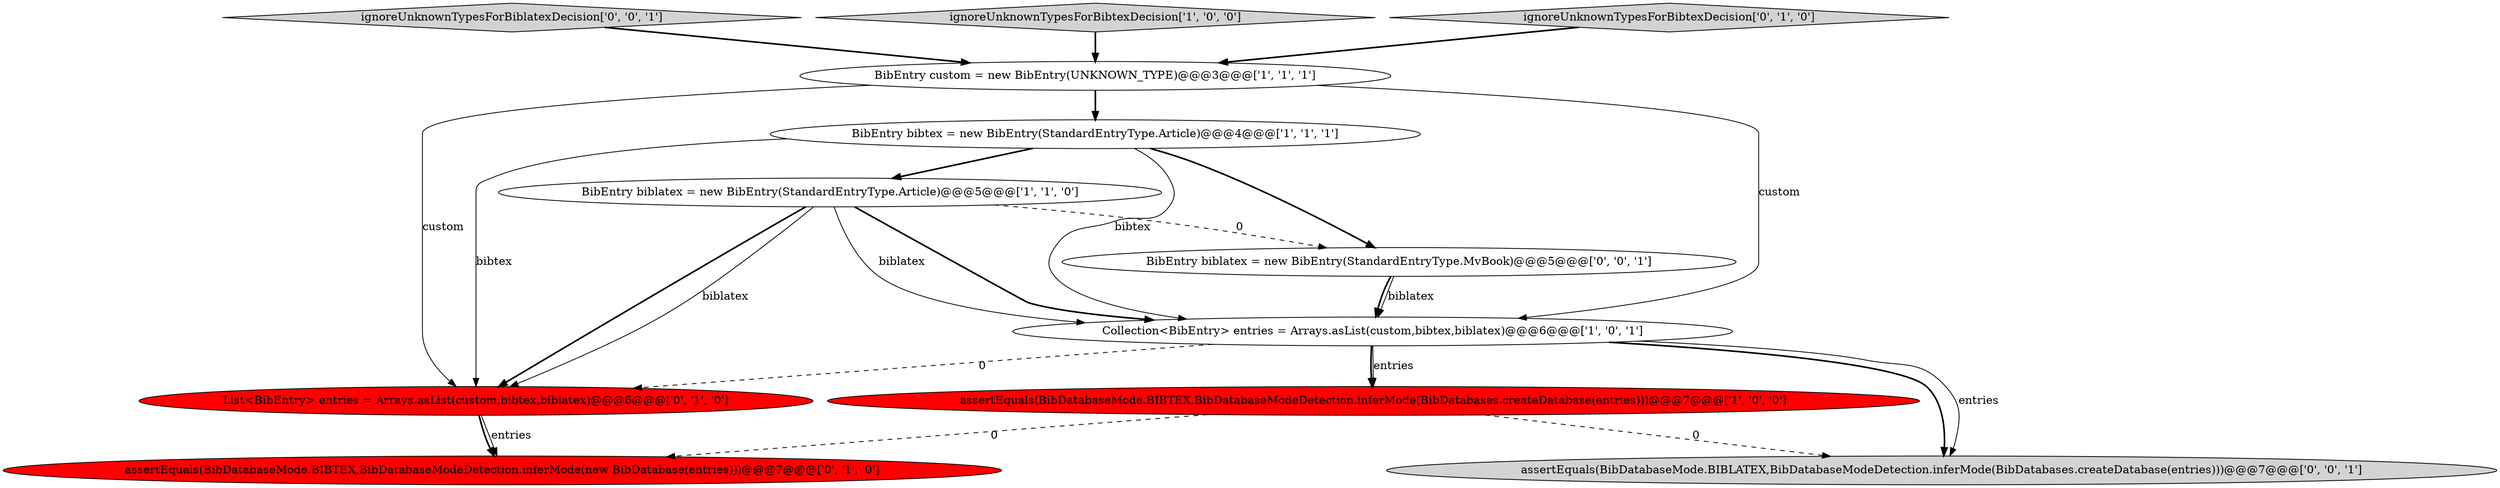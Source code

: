 digraph {
7 [style = filled, label = "assertEquals(BibDatabaseMode.BIBTEX,BibDatabaseModeDetection.inferMode(new BibDatabase(entries)))@@@7@@@['0', '1', '0']", fillcolor = red, shape = ellipse image = "AAA1AAABBB2BBB"];
3 [style = filled, label = "BibEntry custom = new BibEntry(UNKNOWN_TYPE)@@@3@@@['1', '1', '1']", fillcolor = white, shape = ellipse image = "AAA0AAABBB1BBB"];
5 [style = filled, label = "assertEquals(BibDatabaseMode.BIBTEX,BibDatabaseModeDetection.inferMode(BibDatabases.createDatabase(entries)))@@@7@@@['1', '0', '0']", fillcolor = red, shape = ellipse image = "AAA1AAABBB1BBB"];
10 [style = filled, label = "ignoreUnknownTypesForBiblatexDecision['0', '0', '1']", fillcolor = lightgray, shape = diamond image = "AAA0AAABBB3BBB"];
2 [style = filled, label = "ignoreUnknownTypesForBibtexDecision['1', '0', '0']", fillcolor = lightgray, shape = diamond image = "AAA0AAABBB1BBB"];
6 [style = filled, label = "List<BibEntry> entries = Arrays.asList(custom,bibtex,biblatex)@@@6@@@['0', '1', '0']", fillcolor = red, shape = ellipse image = "AAA1AAABBB2BBB"];
4 [style = filled, label = "BibEntry biblatex = new BibEntry(StandardEntryType.Article)@@@5@@@['1', '1', '0']", fillcolor = white, shape = ellipse image = "AAA0AAABBB1BBB"];
9 [style = filled, label = "BibEntry biblatex = new BibEntry(StandardEntryType.MvBook)@@@5@@@['0', '0', '1']", fillcolor = white, shape = ellipse image = "AAA0AAABBB3BBB"];
8 [style = filled, label = "ignoreUnknownTypesForBibtexDecision['0', '1', '0']", fillcolor = lightgray, shape = diamond image = "AAA0AAABBB2BBB"];
1 [style = filled, label = "Collection<BibEntry> entries = Arrays.asList(custom,bibtex,biblatex)@@@6@@@['1', '0', '1']", fillcolor = white, shape = ellipse image = "AAA0AAABBB1BBB"];
0 [style = filled, label = "BibEntry bibtex = new BibEntry(StandardEntryType.Article)@@@4@@@['1', '1', '1']", fillcolor = white, shape = ellipse image = "AAA0AAABBB1BBB"];
11 [style = filled, label = "assertEquals(BibDatabaseMode.BIBLATEX,BibDatabaseModeDetection.inferMode(BibDatabases.createDatabase(entries)))@@@7@@@['0', '0', '1']", fillcolor = lightgray, shape = ellipse image = "AAA0AAABBB3BBB"];
1->5 [style = bold, label=""];
0->9 [style = bold, label=""];
3->6 [style = solid, label="custom"];
9->1 [style = solid, label="biblatex"];
0->1 [style = solid, label="bibtex"];
4->6 [style = bold, label=""];
3->1 [style = solid, label="custom"];
2->3 [style = bold, label=""];
8->3 [style = bold, label=""];
10->3 [style = bold, label=""];
1->5 [style = solid, label="entries"];
4->6 [style = solid, label="biblatex"];
3->0 [style = bold, label=""];
1->11 [style = bold, label=""];
6->7 [style = solid, label="entries"];
1->11 [style = solid, label="entries"];
4->9 [style = dashed, label="0"];
0->6 [style = solid, label="bibtex"];
5->11 [style = dashed, label="0"];
0->4 [style = bold, label=""];
1->6 [style = dashed, label="0"];
4->1 [style = bold, label=""];
5->7 [style = dashed, label="0"];
6->7 [style = bold, label=""];
9->1 [style = bold, label=""];
4->1 [style = solid, label="biblatex"];
}

